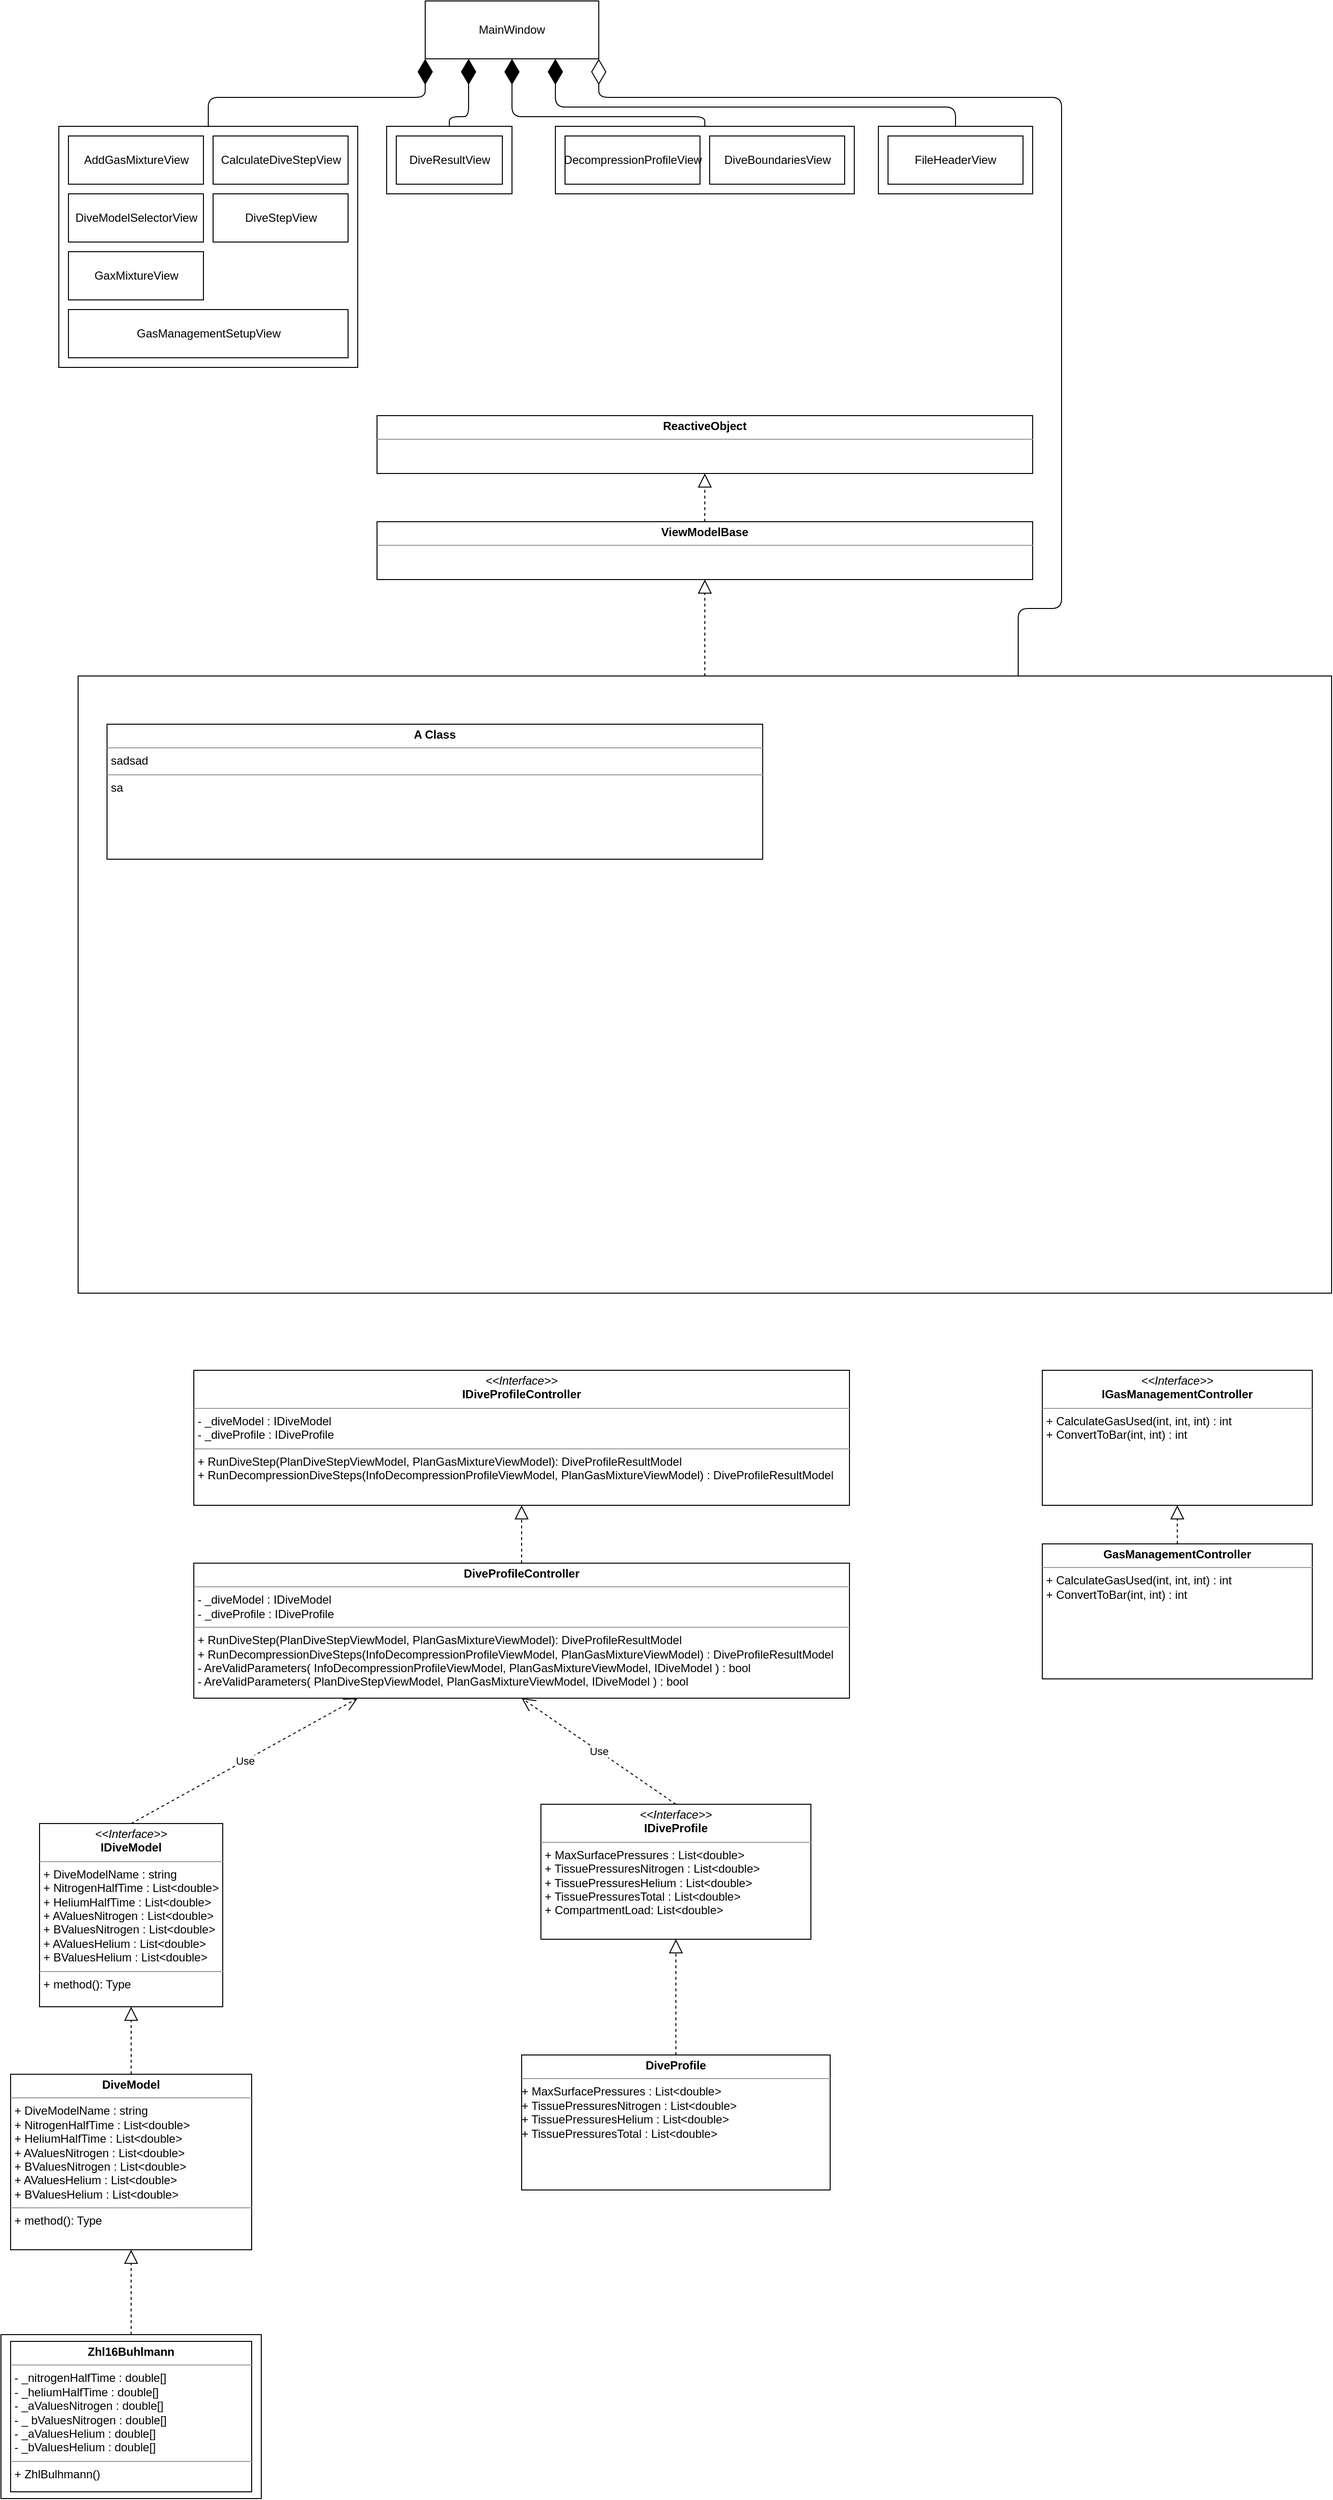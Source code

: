 <mxfile version="12.6.5" type="device" pages="3"><diagram name="Class Diagram" id="9f46799a-70d6-7492-0946-bef42562c5a5"><mxGraphModel dx="2186" dy="1656" grid="1" gridSize="10" guides="1" tooltips="1" connect="1" arrows="1" fold="1" page="1" pageScale="1" pageWidth="1100" pageHeight="850" background="#ffffff" math="0" shadow="0"><root><mxCell id="0"/><mxCell id="1" parent="0"/><mxCell id="3OXvZ5Zv2OLjchEEwe9x-11" value="" style="rounded=0;whiteSpace=wrap;html=1;" parent="1" vertex="1"><mxGeometry x="880" y="-170" width="160" height="70" as="geometry"/></mxCell><mxCell id="B4Vg65LUEcSHXLFoJMmP-1" value="&lt;p style=&quot;margin: 0px ; margin-top: 4px ; text-align: center&quot;&gt;&lt;i&gt;&amp;lt;&amp;lt;Interface&amp;gt;&amp;gt;&lt;/i&gt;&lt;br&gt;&lt;b&gt;IDiveModel&lt;/b&gt;&lt;/p&gt;&lt;hr size=&quot;1&quot;&gt;&lt;p style=&quot;margin: 0px 0px 0px 4px&quot;&gt;+ DiveModelName : string&lt;/p&gt;&lt;p style=&quot;margin: 0px 0px 0px 4px&quot;&gt;+ NitrogenHalfTime : List&amp;lt;double&amp;gt;&lt;/p&gt;&lt;p style=&quot;margin: 0px 0px 0px 4px&quot;&gt;+ HeliumHalfTime : List&amp;lt;double&amp;gt;&lt;/p&gt;&lt;p style=&quot;margin: 0px 0px 0px 4px&quot;&gt;+ AValuesNitrogen : List&amp;lt;double&amp;gt;&lt;/p&gt;&lt;p style=&quot;margin: 0px 0px 0px 4px&quot;&gt;+ BValuesNitrogen : List&amp;lt;double&amp;gt;&lt;/p&gt;&lt;p style=&quot;margin: 0px 0px 0px 4px&quot;&gt;+ AValuesHelium : List&amp;lt;double&amp;gt;&lt;/p&gt;&lt;p style=&quot;margin: 0px 0px 0px 4px&quot;&gt;+ BValuesHelium : List&amp;lt;double&amp;gt;&lt;/p&gt;&lt;hr size=&quot;1&quot;&gt;&lt;p style=&quot;margin: 0px 0px 0px 4px&quot;&gt;+ method(): Type&lt;/p&gt;" style="verticalAlign=top;align=left;overflow=fill;fontSize=12;fontFamily=Helvetica;html=1;" parent="1" vertex="1"><mxGeometry x="10" y="1590" width="190" height="190" as="geometry"/></mxCell><mxCell id="B4Vg65LUEcSHXLFoJMmP-6" value="&lt;p style=&quot;margin: 0px ; margin-top: 4px ; text-align: center&quot;&gt;&lt;b&gt;DiveModel&lt;/b&gt;&lt;/p&gt;&lt;hr size=&quot;1&quot;&gt;&lt;p style=&quot;margin: 0px ; margin-left: 4px&quot;&gt;+ DiveModelName : string&lt;/p&gt;&lt;p style=&quot;margin: 0px ; margin-left: 4px&quot;&gt;+ NitrogenHalfTime : List&amp;lt;double&amp;gt;&lt;/p&gt;&lt;p style=&quot;margin: 0px ; margin-left: 4px&quot;&gt;+ HeliumHalfTime : List&amp;lt;double&amp;gt;&lt;/p&gt;&lt;p style=&quot;margin: 0px ; margin-left: 4px&quot;&gt;+ AValuesNitrogen : List&amp;lt;double&amp;gt;&lt;/p&gt;&lt;p style=&quot;margin: 0px ; margin-left: 4px&quot;&gt;+ BValuesNitrogen : List&amp;lt;double&amp;gt;&lt;/p&gt;&lt;p style=&quot;margin: 0px ; margin-left: 4px&quot;&gt;+ AValuesHelium : List&amp;lt;double&amp;gt;&lt;/p&gt;&lt;p style=&quot;margin: 0px ; margin-left: 4px&quot;&gt;+ BValuesHelium : List&amp;lt;double&amp;gt;&lt;/p&gt;&lt;hr size=&quot;1&quot;&gt;&lt;p style=&quot;margin: 0px ; margin-left: 4px&quot;&gt;+ method(): Type&lt;/p&gt;" style="verticalAlign=top;align=left;overflow=fill;fontSize=12;fontFamily=Helvetica;html=1;" parent="1" vertex="1"><mxGeometry x="-20" y="1850" width="250" height="182" as="geometry"/></mxCell><mxCell id="B4Vg65LUEcSHXLFoJMmP-12" value="" style="endArrow=block;dashed=1;endFill=0;endSize=12;html=1;entryX=0.5;entryY=1;entryDx=0;entryDy=0;exitX=0.5;exitY=0;exitDx=0;exitDy=0;" parent="1" source="B4Vg65LUEcSHXLFoJMmP-6" target="B4Vg65LUEcSHXLFoJMmP-1" edge="1"><mxGeometry width="160" relative="1" as="geometry"><mxPoint x="-220" y="2030" as="sourcePoint"/><mxPoint x="-60" y="2030" as="targetPoint"/></mxGeometry></mxCell><mxCell id="B4Vg65LUEcSHXLFoJMmP-14" value="&lt;p style=&quot;margin: 0px ; margin-top: 4px ; text-align: center&quot;&gt;&lt;i&gt;&amp;lt;&amp;lt;Interface&amp;gt;&amp;gt;&lt;/i&gt;&lt;br&gt;&lt;b&gt;IDiveProfile&lt;/b&gt;&lt;/p&gt;&lt;hr size=&quot;1&quot;&gt;&lt;p style=&quot;margin: 0px 0px 0px 4px&quot;&gt;+ MaxSurfacePressures : List&amp;lt;double&amp;gt;&lt;br&gt;+ TissuePressuresNitrogen : List&amp;lt;double&amp;gt;&lt;br&gt;+ TissuePressuresHelium : List&amp;lt;double&amp;gt;&lt;br&gt;+ TissuePressuresTotal : List&amp;lt;double&amp;gt;&lt;br&gt;&lt;/p&gt;&lt;p style=&quot;margin: 0px 0px 0px 4px&quot;&gt;+ CompartmentLoad: List&amp;lt;double&amp;gt;&lt;/p&gt;" style="verticalAlign=top;align=left;overflow=fill;fontSize=12;fontFamily=Helvetica;html=1;" parent="1" vertex="1"><mxGeometry x="530" y="1570" width="280" height="140" as="geometry"/></mxCell><mxCell id="B4Vg65LUEcSHXLFoJMmP-15" value="&lt;p style=&quot;margin: 0px ; margin-top: 4px ; text-align: center&quot;&gt;&lt;b&gt;DiveProfile&lt;/b&gt;&lt;/p&gt;&lt;hr size=&quot;1&quot;&gt;+ MaxSurfacePressures : List&amp;lt;double&amp;gt;&lt;br&gt;+ TissuePressuresNitrogen : List&amp;lt;double&amp;gt;&lt;br&gt;+ TissuePressuresHelium : List&amp;lt;double&amp;gt;&lt;br&gt;+ TissuePressuresTotal : List&amp;lt;double&amp;gt;&lt;br&gt;&lt;p style=&quot;margin: 0px ; margin-left: 4px&quot;&gt;&lt;br&gt;&lt;/p&gt;" style="verticalAlign=top;align=left;overflow=fill;fontSize=12;fontFamily=Helvetica;html=1;" parent="1" vertex="1"><mxGeometry x="510" y="1830" width="320" height="140" as="geometry"/></mxCell><mxCell id="B4Vg65LUEcSHXLFoJMmP-16" value="" style="endArrow=block;dashed=1;endFill=0;endSize=12;html=1;entryX=0.5;entryY=1;entryDx=0;entryDy=0;exitX=0.5;exitY=0;exitDx=0;exitDy=0;" parent="1" source="B4Vg65LUEcSHXLFoJMmP-15" target="B4Vg65LUEcSHXLFoJMmP-14" edge="1"><mxGeometry width="160" relative="1" as="geometry"><mxPoint x="510" y="2010" as="sourcePoint"/><mxPoint x="670" y="2010" as="targetPoint"/></mxGeometry></mxCell><mxCell id="B4Vg65LUEcSHXLFoJMmP-19" value="" style="endArrow=block;dashed=1;endFill=0;endSize=12;html=1;entryX=0.5;entryY=1;entryDx=0;entryDy=0;exitX=0.5;exitY=0;exitDx=0;exitDy=0;" parent="1" source="B4Vg65LUEcSHXLFoJMmP-20" target="B4Vg65LUEcSHXLFoJMmP-6" edge="1"><mxGeometry width="160" relative="1" as="geometry"><mxPoint x="105" y="2120" as="sourcePoint"/><mxPoint x="360" y="2120" as="targetPoint"/></mxGeometry></mxCell><mxCell id="B4Vg65LUEcSHXLFoJMmP-20" value="" style="rounded=0;whiteSpace=wrap;html=1;" parent="1" vertex="1"><mxGeometry x="-30" y="2120" width="270" height="170" as="geometry"/></mxCell><mxCell id="B4Vg65LUEcSHXLFoJMmP-22" value="&lt;p style=&quot;margin: 0px ; margin-top: 4px ; text-align: center&quot;&gt;&lt;b&gt;Zhl16Buhlmann&lt;/b&gt;&lt;/p&gt;&lt;hr size=&quot;1&quot;&gt;&lt;p style=&quot;margin: 0px ; margin-left: 4px&quot;&gt;&lt;span&gt;- _nitrogenHalfTime : double[]&lt;/span&gt;&lt;br&gt;&lt;/p&gt;&lt;p style=&quot;margin: 0px ; margin-left: 4px&quot;&gt;- _heliumHalfTime : double[]&lt;/p&gt;&lt;p style=&quot;margin: 0px ; margin-left: 4px&quot;&gt;- _aValuesNitrogen : double[]&lt;/p&gt;&lt;p style=&quot;margin: 0px ; margin-left: 4px&quot;&gt;- _ bValuesNitrogen : double[]&lt;/p&gt;&lt;p style=&quot;margin: 0px ; margin-left: 4px&quot;&gt;- _aValuesHelium : double[]&lt;/p&gt;&lt;p style=&quot;margin: 0px ; margin-left: 4px&quot;&gt;- _bValuesHelium : double[]&lt;/p&gt;&lt;hr size=&quot;1&quot;&gt;&lt;p style=&quot;margin: 0px ; margin-left: 4px&quot;&gt;+ ZhlBulhmann()&lt;/p&gt;" style="verticalAlign=top;align=left;overflow=fill;fontSize=12;fontFamily=Helvetica;html=1;" parent="1" vertex="1"><mxGeometry x="-20" y="2127" width="250" height="156" as="geometry"/></mxCell><mxCell id="B4Vg65LUEcSHXLFoJMmP-23" value="MainWindow" style="rounded=0;whiteSpace=wrap;html=1;" parent="1" vertex="1"><mxGeometry x="410" y="-300" width="180" height="60" as="geometry"/></mxCell><mxCell id="B4Vg65LUEcSHXLFoJMmP-27" value="" style="rounded=0;whiteSpace=wrap;html=1;" parent="1" vertex="1"><mxGeometry x="30" y="-170" width="310" height="250" as="geometry"/></mxCell><mxCell id="B4Vg65LUEcSHXLFoJMmP-28" value="" style="rounded=0;whiteSpace=wrap;html=1;" parent="1" vertex="1"><mxGeometry x="545" y="-170" width="310" height="70" as="geometry"/></mxCell><mxCell id="B4Vg65LUEcSHXLFoJMmP-30" value="" style="rounded=0;whiteSpace=wrap;html=1;" parent="1" vertex="1"><mxGeometry x="370" y="-170" width="130" height="70" as="geometry"/></mxCell><mxCell id="B4Vg65LUEcSHXLFoJMmP-31" value="DiveResultView" style="html=1;" parent="1" vertex="1"><mxGeometry x="380" y="-160" width="110" height="50" as="geometry"/></mxCell><mxCell id="B4Vg65LUEcSHXLFoJMmP-34" value="" style="endArrow=diamondThin;endFill=1;endSize=24;html=1;exitX=0.5;exitY=0;exitDx=0;exitDy=0;entryX=0;entryY=1;entryDx=0;entryDy=0;" parent="1" source="B4Vg65LUEcSHXLFoJMmP-27" target="B4Vg65LUEcSHXLFoJMmP-23" edge="1"><mxGeometry width="160" relative="1" as="geometry"><mxPoint x="180" y="-240" as="sourcePoint"/><mxPoint x="340" y="-240" as="targetPoint"/><Array as="points"><mxPoint x="185" y="-200"/><mxPoint x="410" y="-200"/></Array></mxGeometry></mxCell><mxCell id="B4Vg65LUEcSHXLFoJMmP-35" value="" style="endArrow=diamondThin;endFill=1;endSize=24;html=1;exitX=0.5;exitY=0;exitDx=0;exitDy=0;entryX=0.25;entryY=1;entryDx=0;entryDy=0;" parent="1" source="B4Vg65LUEcSHXLFoJMmP-30" target="B4Vg65LUEcSHXLFoJMmP-23" edge="1"><mxGeometry width="160" relative="1" as="geometry"><mxPoint x="570" y="-30" as="sourcePoint"/><mxPoint x="730" y="-30" as="targetPoint"/><Array as="points"><mxPoint x="435" y="-180"/><mxPoint x="455" y="-180"/></Array></mxGeometry></mxCell><mxCell id="B4Vg65LUEcSHXLFoJMmP-36" value="" style="endArrow=diamondThin;endFill=1;endSize=24;html=1;exitX=0.5;exitY=0;exitDx=0;exitDy=0;entryX=0.5;entryY=1;entryDx=0;entryDy=0;" parent="1" source="B4Vg65LUEcSHXLFoJMmP-28" target="B4Vg65LUEcSHXLFoJMmP-23" edge="1"><mxGeometry width="160" relative="1" as="geometry"><mxPoint x="730" y="-210" as="sourcePoint"/><mxPoint x="890" y="-210" as="targetPoint"/><Array as="points"><mxPoint x="700" y="-180"/><mxPoint x="500" y="-180"/></Array></mxGeometry></mxCell><mxCell id="B4Vg65LUEcSHXLFoJMmP-39" value="&lt;p style=&quot;margin: 0px ; margin-top: 4px ; text-align: center&quot;&gt;&lt;i&gt;&amp;lt;&amp;lt;Interface&amp;gt;&amp;gt;&lt;/i&gt;&lt;br&gt;&lt;b&gt;IDiveProfileController&lt;/b&gt;&lt;br&gt;&lt;/p&gt;&lt;hr size=&quot;1&quot;&gt;&lt;p style=&quot;margin: 0px 0px 0px 4px&quot;&gt;- _diveModel : IDiveModel&lt;/p&gt;&lt;p style=&quot;margin: 0px 0px 0px 4px&quot;&gt;- _diveProfile : IDiveProfile&lt;/p&gt;&lt;hr size=&quot;1&quot;&gt;&lt;p style=&quot;margin: 0px 0px 0px 4px&quot;&gt;+ RunDiveStep(PlanDiveStepViewModel, PlanGasMixtureViewModel): DiveProfileResultModel&lt;/p&gt;&lt;p style=&quot;margin: 0px 0px 0px 4px&quot;&gt;+&amp;nbsp;RunDecompressionDiveSteps(InfoDecompressionProfileViewModel, PlanGasMixtureViewModel) : DiveProfileResultModel&lt;/p&gt;" style="verticalAlign=top;align=left;overflow=fill;fontSize=12;fontFamily=Helvetica;html=1;" parent="1" vertex="1"><mxGeometry x="170" y="1120" width="680" height="140" as="geometry"/></mxCell><mxCell id="B4Vg65LUEcSHXLFoJMmP-40" value="&lt;p style=&quot;margin: 0px ; margin-top: 4px ; text-align: center&quot;&gt;&lt;b&gt;DiveProfileController&lt;/b&gt;&lt;br&gt;&lt;/p&gt;&lt;hr size=&quot;1&quot;&gt;&lt;p style=&quot;margin: 0px 0px 0px 4px&quot;&gt;- _diveModel : IDiveModel&lt;/p&gt;&lt;p style=&quot;margin: 0px 0px 0px 4px&quot;&gt;- _diveProfile : IDiveProfile&lt;/p&gt;&lt;hr size=&quot;1&quot;&gt;&lt;p style=&quot;margin: 0px 0px 0px 4px&quot;&gt;+ RunDiveStep(PlanDiveStepViewModel, PlanGasMixtureViewModel): DiveProfileResultModel&lt;/p&gt;&lt;p style=&quot;margin: 0px 0px 0px 4px&quot;&gt;+&amp;nbsp;RunDecompressionDiveSteps(InfoDecompressionProfileViewModel, PlanGasMixtureViewModel) : DiveProfileResultModel&lt;/p&gt;&lt;p style=&quot;margin: 0px 0px 0px 4px&quot;&gt;- AreValidParameters( InfoDecompressionProfileViewModel, PlanGasMixtureViewModel, IDiveModel ) : bool&lt;/p&gt;&lt;p style=&quot;margin: 0px 0px 0px 4px&quot;&gt;- AreValidParameters( PlanDiveStepViewModel, PlanGasMixtureViewModel, IDiveModel ) : bool&lt;br&gt;&lt;/p&gt;&lt;p style=&quot;margin: 0px 0px 0px 4px&quot;&gt;&amp;nbsp; &amp;nbsp; &amp;nbsp; &amp;nbsp;&lt;/p&gt;" style="verticalAlign=top;align=left;overflow=fill;fontSize=12;fontFamily=Helvetica;html=1;" parent="1" vertex="1"><mxGeometry x="170" y="1320" width="680" height="140" as="geometry"/></mxCell><mxCell id="B4Vg65LUEcSHXLFoJMmP-41" value="" style="endArrow=block;dashed=1;endFill=0;endSize=12;html=1;entryX=0.5;entryY=1;entryDx=0;entryDy=0;exitX=0.5;exitY=0;exitDx=0;exitDy=0;" parent="1" source="B4Vg65LUEcSHXLFoJMmP-40" target="B4Vg65LUEcSHXLFoJMmP-39" edge="1"><mxGeometry width="160" relative="1" as="geometry"><mxPoint x="265" y="830" as="sourcePoint"/><mxPoint x="265" y="742" as="targetPoint"/></mxGeometry></mxCell><mxCell id="j0JwUX6sh5myltx8umw0-1" value="&lt;p style=&quot;margin: 0px ; margin-top: 4px ; text-align: center&quot;&gt;&lt;i&gt;&amp;lt;&amp;lt;Interface&amp;gt;&amp;gt;&lt;/i&gt;&lt;br&gt;&lt;b&gt;IGasManagementController&lt;/b&gt;&lt;/p&gt;&lt;hr size=&quot;1&quot;&gt;&lt;p style=&quot;margin: 0px 0px 0px 4px&quot;&gt;+ CalculateGasUsed(int, int, int) : int&lt;/p&gt;&lt;p style=&quot;margin: 0px 0px 0px 4px&quot;&gt;+ ConvertToBar(int, int) : int&lt;/p&gt;" style="verticalAlign=top;align=left;overflow=fill;fontSize=12;fontFamily=Helvetica;html=1;" parent="1" vertex="1"><mxGeometry x="1050" y="1120" width="280" height="140" as="geometry"/></mxCell><mxCell id="j0JwUX6sh5myltx8umw0-2" value="&lt;p style=&quot;margin: 0px ; margin-top: 4px ; text-align: center&quot;&gt;&lt;b&gt;GasManagementController&lt;/b&gt;&lt;br&gt;&lt;/p&gt;&lt;hr size=&quot;1&quot;&gt;&lt;p style=&quot;margin: 0px 0px 0px 4px&quot;&gt;&lt;/p&gt;&lt;p style=&quot;margin: 0px 0px 0px 4px&quot;&gt;+ CalculateGasUsed(int, int, int) : int&lt;/p&gt;&lt;p style=&quot;margin: 0px 0px 0px 4px&quot;&gt;+ ConvertToBar(int, int) : int&lt;/p&gt;" style="verticalAlign=top;align=left;overflow=fill;fontSize=12;fontFamily=Helvetica;html=1;" parent="1" vertex="1"><mxGeometry x="1050" y="1300" width="280" height="140" as="geometry"/></mxCell><mxCell id="j0JwUX6sh5myltx8umw0-3" value="" style="endArrow=block;dashed=1;endFill=0;endSize=12;html=1;entryX=0.5;entryY=1;entryDx=0;entryDy=0;exitX=0.5;exitY=0;exitDx=0;exitDy=0;" parent="1" source="j0JwUX6sh5myltx8umw0-2" target="j0JwUX6sh5myltx8umw0-1" edge="1"><mxGeometry width="160" relative="1" as="geometry"><mxPoint x="915" y="830" as="sourcePoint"/><mxPoint x="915" y="742" as="targetPoint"/></mxGeometry></mxCell><mxCell id="MxSyhSDxx2uTYNbcq66t-1" value="Use" style="endArrow=open;endSize=12;dashed=1;html=1;exitX=0.5;exitY=0;exitDx=0;exitDy=0;entryX=0.5;entryY=1;entryDx=0;entryDy=0;" parent="1" source="B4Vg65LUEcSHXLFoJMmP-14" target="B4Vg65LUEcSHXLFoJMmP-40" edge="1"><mxGeometry width="160" relative="1" as="geometry"><mxPoint x="570" y="870" as="sourcePoint"/><mxPoint x="740" y="960" as="targetPoint"/></mxGeometry></mxCell><mxCell id="MxSyhSDxx2uTYNbcq66t-2" value="Use" style="endArrow=open;endSize=12;dashed=1;html=1;exitX=0.5;exitY=0;exitDx=0;exitDy=0;entryX=0.25;entryY=1;entryDx=0;entryDy=0;" parent="1" source="B4Vg65LUEcSHXLFoJMmP-1" target="B4Vg65LUEcSHXLFoJMmP-40" edge="1"><mxGeometry width="160" relative="1" as="geometry"><mxPoint x="370" y="260" as="sourcePoint"/><mxPoint x="530" y="260" as="targetPoint"/></mxGeometry></mxCell><mxCell id="MxSyhSDxx2uTYNbcq66t-3" value="" style="rounded=0;whiteSpace=wrap;html=1;" parent="1" vertex="1"><mxGeometry x="50" y="400" width="1300" height="640" as="geometry"/></mxCell><mxCell id="MxSyhSDxx2uTYNbcq66t-4" value="&lt;p style=&quot;margin: 0px ; margin-top: 4px ; text-align: center&quot;&gt;&lt;b&gt;A Class&lt;/b&gt;&lt;br&gt;&lt;/p&gt;&lt;hr size=&quot;1&quot;&gt;&lt;p style=&quot;margin: 0px 0px 0px 4px&quot;&gt;sadsad&lt;/p&gt;&lt;hr size=&quot;1&quot;&gt;&lt;p style=&quot;margin: 0px 0px 0px 4px&quot;&gt;sa&lt;/p&gt;&lt;p style=&quot;margin: 0px 0px 0px 4px&quot;&gt;&amp;nbsp; &amp;nbsp; &amp;nbsp; &amp;nbsp;&lt;/p&gt;" style="verticalAlign=top;align=left;overflow=fill;fontSize=12;fontFamily=Helvetica;html=1;" parent="1" vertex="1"><mxGeometry x="80" y="450" width="680" height="140" as="geometry"/></mxCell><mxCell id="MxSyhSDxx2uTYNbcq66t-5" value="&lt;p style=&quot;margin: 0px ; margin-top: 4px ; text-align: center&quot;&gt;&lt;b&gt;ViewModelBase&lt;/b&gt;&lt;br&gt;&lt;/p&gt;&lt;hr size=&quot;1&quot;&gt;&lt;p style=&quot;margin: 0px 0px 0px 4px&quot;&gt;&lt;br&gt;&lt;/p&gt;&lt;p style=&quot;margin: 0px 0px 0px 4px&quot;&gt;&amp;nbsp; &amp;nbsp; &amp;nbsp; &amp;nbsp;&lt;/p&gt;" style="verticalAlign=top;align=left;overflow=fill;fontSize=12;fontFamily=Helvetica;html=1;" parent="1" vertex="1"><mxGeometry x="360" y="240" width="680" height="60" as="geometry"/></mxCell><mxCell id="MxSyhSDxx2uTYNbcq66t-6" value="&lt;p style=&quot;margin: 0px ; margin-top: 4px ; text-align: center&quot;&gt;&lt;b&gt;ReactiveObject&lt;/b&gt;&lt;br&gt;&lt;/p&gt;&lt;hr size=&quot;1&quot;&gt;&lt;p style=&quot;margin: 0px 0px 0px 4px&quot;&gt;&lt;br&gt;&lt;/p&gt;&lt;p style=&quot;margin: 0px 0px 0px 4px&quot;&gt;&amp;nbsp; &amp;nbsp; &amp;nbsp; &amp;nbsp;&lt;/p&gt;" style="verticalAlign=top;align=left;overflow=fill;fontSize=12;fontFamily=Helvetica;html=1;" parent="1" vertex="1"><mxGeometry x="360" y="130" width="680" height="60" as="geometry"/></mxCell><mxCell id="MxSyhSDxx2uTYNbcq66t-7" value="" style="endArrow=block;dashed=1;endFill=0;endSize=12;html=1;entryX=0.5;entryY=1;entryDx=0;entryDy=0;exitX=0.5;exitY=0;exitDx=0;exitDy=0;" parent="1" source="MxSyhSDxx2uTYNbcq66t-5" target="MxSyhSDxx2uTYNbcq66t-6" edge="1"><mxGeometry width="160" relative="1" as="geometry"><mxPoint x="140" y="180" as="sourcePoint"/><mxPoint x="520" y="1270" as="targetPoint"/></mxGeometry></mxCell><mxCell id="MxSyhSDxx2uTYNbcq66t-8" value="" style="endArrow=block;dashed=1;endFill=0;endSize=12;html=1;exitX=0.5;exitY=0;exitDx=0;exitDy=0;entryX=0.5;entryY=1;entryDx=0;entryDy=0;" parent="1" source="MxSyhSDxx2uTYNbcq66t-3" target="MxSyhSDxx2uTYNbcq66t-5" edge="1"><mxGeometry width="160" relative="1" as="geometry"><mxPoint x="710" y="250" as="sourcePoint"/><mxPoint x="670" y="340" as="targetPoint"/></mxGeometry></mxCell><mxCell id="3OXvZ5Zv2OLjchEEwe9x-1" value="FileHeaderView" style="rounded=0;whiteSpace=wrap;html=1;" parent="1" vertex="1"><mxGeometry x="890" y="-160" width="140" height="50" as="geometry"/></mxCell><mxCell id="3OXvZ5Zv2OLjchEEwe9x-2" value="AddGasMixtureView" style="html=1;" parent="1" vertex="1"><mxGeometry x="40" y="-160" width="140" height="50" as="geometry"/></mxCell><mxCell id="3OXvZ5Zv2OLjchEEwe9x-4" value="CalculateDiveStepView" style="html=1;" parent="1" vertex="1"><mxGeometry x="190" y="-160" width="140" height="50" as="geometry"/></mxCell><mxCell id="3OXvZ5Zv2OLjchEEwe9x-5" value="DiveModelSelectorView" style="html=1;" parent="1" vertex="1"><mxGeometry x="40" y="-100" width="140" height="50" as="geometry"/></mxCell><mxCell id="3OXvZ5Zv2OLjchEEwe9x-6" value="DiveStepView" style="html=1;" parent="1" vertex="1"><mxGeometry x="190" y="-100" width="140" height="50" as="geometry"/></mxCell><mxCell id="3OXvZ5Zv2OLjchEEwe9x-7" value="GasManagementSetupView" style="html=1;" parent="1" vertex="1"><mxGeometry x="40" y="20" width="290" height="50" as="geometry"/></mxCell><mxCell id="3OXvZ5Zv2OLjchEEwe9x-8" value="GaxMixtureView" style="html=1;" parent="1" vertex="1"><mxGeometry x="40" y="-40" width="140" height="50" as="geometry"/></mxCell><mxCell id="3OXvZ5Zv2OLjchEEwe9x-9" value="DecompressionProfileView" style="html=1;" parent="1" vertex="1"><mxGeometry x="555" y="-160" width="140" height="50" as="geometry"/></mxCell><mxCell id="3OXvZ5Zv2OLjchEEwe9x-10" value="DiveBoundariesView" style="html=1;" parent="1" vertex="1"><mxGeometry x="705" y="-160" width="140" height="50" as="geometry"/></mxCell><mxCell id="3OXvZ5Zv2OLjchEEwe9x-12" value="" style="endArrow=diamondThin;endFill=1;endSize=24;html=1;exitX=0.5;exitY=0;exitDx=0;exitDy=0;entryX=0.75;entryY=1;entryDx=0;entryDy=0;" parent="1" source="3OXvZ5Zv2OLjchEEwe9x-11" target="B4Vg65LUEcSHXLFoJMmP-23" edge="1"><mxGeometry width="160" relative="1" as="geometry"><mxPoint x="1005" y="-160" as="sourcePoint"/><mxPoint x="510.0" y="-230" as="targetPoint"/><Array as="points"><mxPoint x="960" y="-190"/><mxPoint x="545" y="-190"/></Array></mxGeometry></mxCell><mxCell id="3OXvZ5Zv2OLjchEEwe9x-13" value="" style="endArrow=diamondThin;endFill=0;endSize=24;html=1;exitX=0.75;exitY=0;exitDx=0;exitDy=0;entryX=1;entryY=1;entryDx=0;entryDy=0;" parent="1" source="MxSyhSDxx2uTYNbcq66t-3" target="B4Vg65LUEcSHXLFoJMmP-23" edge="1"><mxGeometry width="160" relative="1" as="geometry"><mxPoint x="1180" y="160" as="sourcePoint"/><mxPoint x="1340" y="160" as="targetPoint"/><Array as="points"><mxPoint x="1025" y="330"/><mxPoint x="1070" y="330"/><mxPoint x="1070" y="-200"/><mxPoint x="590" y="-200"/></Array></mxGeometry></mxCell></root></mxGraphModel></diagram><diagram id="sJ9DT1iCWmWLvs1MO73z" name="Flow Diagram"><mxGraphModel dx="1086" dy="806" grid="1" gridSize="10" guides="1" tooltips="1" connect="1" arrows="1" fold="1" page="1" pageScale="1" pageWidth="827" pageHeight="1169" math="0" shadow="0"><root><mxCell id="kjS-vIC7pMdAsHbOIlkF-0"/><mxCell id="kjS-vIC7pMdAsHbOIlkF-1" parent="kjS-vIC7pMdAsHbOIlkF-0"/></root></mxGraphModel></diagram><diagram id="tTZ8r0829dNKppWSuIKy" name="Use Case"><mxGraphModel dx="1086" dy="806" grid="1" gridSize="10" guides="1" tooltips="1" connect="1" arrows="1" fold="1" page="1" pageScale="1" pageWidth="827" pageHeight="1169" math="0" shadow="0"><root><mxCell id="Xv3ZBtNv7si9f8nmlVQ--0"/><mxCell id="Xv3ZBtNv7si9f8nmlVQ--1" parent="Xv3ZBtNv7si9f8nmlVQ--0"/></root></mxGraphModel></diagram></mxfile>